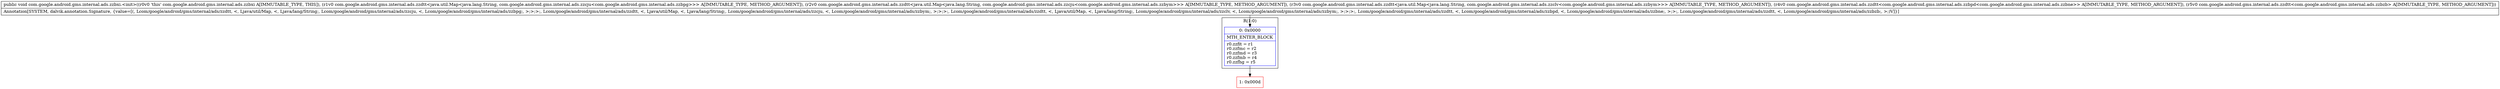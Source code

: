 digraph "CFG forcom.google.android.gms.internal.ads.zzbxi.\<init\>(Lcom\/google\/android\/gms\/internal\/ads\/zzdtt;Lcom\/google\/android\/gms\/internal\/ads\/zzdtt;Lcom\/google\/android\/gms\/internal\/ads\/zzdtt;Lcom\/google\/android\/gms\/internal\/ads\/zzdtt;Lcom\/google\/android\/gms\/internal\/ads\/zzdtt;)V" {
subgraph cluster_Region_1195427550 {
label = "R(1:0)";
node [shape=record,color=blue];
Node_0 [shape=record,label="{0\:\ 0x0000|MTH_ENTER_BLOCK\l|r0.zzfit = r1\lr0.zzfmc = r2\lr0.zzfmd = r3\lr0.zzfmb = r4\lr0.zzfhg = r5\l}"];
}
Node_1 [shape=record,color=red,label="{1\:\ 0x000d}"];
MethodNode[shape=record,label="{public void com.google.android.gms.internal.ads.zzbxi.\<init\>((r0v0 'this' com.google.android.gms.internal.ads.zzbxi A[IMMUTABLE_TYPE, THIS]), (r1v0 com.google.android.gms.internal.ads.zzdtt\<java.util.Map\<java.lang.String, com.google.android.gms.internal.ads.zzcju\<com.google.android.gms.internal.ads.zzbpg\>\>\> A[IMMUTABLE_TYPE, METHOD_ARGUMENT]), (r2v0 com.google.android.gms.internal.ads.zzdtt\<java.util.Map\<java.lang.String, com.google.android.gms.internal.ads.zzcju\<com.google.android.gms.internal.ads.zzbym\>\>\> A[IMMUTABLE_TYPE, METHOD_ARGUMENT]), (r3v0 com.google.android.gms.internal.ads.zzdtt\<java.util.Map\<java.lang.String, com.google.android.gms.internal.ads.zzclv\<com.google.android.gms.internal.ads.zzbym\>\>\> A[IMMUTABLE_TYPE, METHOD_ARGUMENT]), (r4v0 com.google.android.gms.internal.ads.zzdtt\<com.google.android.gms.internal.ads.zzbpd\<com.google.android.gms.internal.ads.zzbne\>\> A[IMMUTABLE_TYPE, METHOD_ARGUMENT]), (r5v0 com.google.android.gms.internal.ads.zzdtt\<com.google.android.gms.internal.ads.zzbzb\> A[IMMUTABLE_TYPE, METHOD_ARGUMENT]))  | Annotation[SYSTEM, dalvik.annotation.Signature, \{value=[(, Lcom\/google\/android\/gms\/internal\/ads\/zzdtt, \<, Ljava\/util\/Map, \<, Ljava\/lang\/String;, Lcom\/google\/android\/gms\/internal\/ads\/zzcju, \<, Lcom\/google\/android\/gms\/internal\/ads\/zzbpg;, \>;\>;\>;, Lcom\/google\/android\/gms\/internal\/ads\/zzdtt, \<, Ljava\/util\/Map, \<, Ljava\/lang\/String;, Lcom\/google\/android\/gms\/internal\/ads\/zzcju, \<, Lcom\/google\/android\/gms\/internal\/ads\/zzbym;, \>;\>;\>;, Lcom\/google\/android\/gms\/internal\/ads\/zzdtt, \<, Ljava\/util\/Map, \<, Ljava\/lang\/String;, Lcom\/google\/android\/gms\/internal\/ads\/zzclv, \<, Lcom\/google\/android\/gms\/internal\/ads\/zzbym;, \>;\>;\>;, Lcom\/google\/android\/gms\/internal\/ads\/zzdtt, \<, Lcom\/google\/android\/gms\/internal\/ads\/zzbpd, \<, Lcom\/google\/android\/gms\/internal\/ads\/zzbne;, \>;\>;, Lcom\/google\/android\/gms\/internal\/ads\/zzdtt, \<, Lcom\/google\/android\/gms\/internal\/ads\/zzbzb;, \>;)V]\}]\l}"];
MethodNode -> Node_0;
Node_0 -> Node_1;
}

